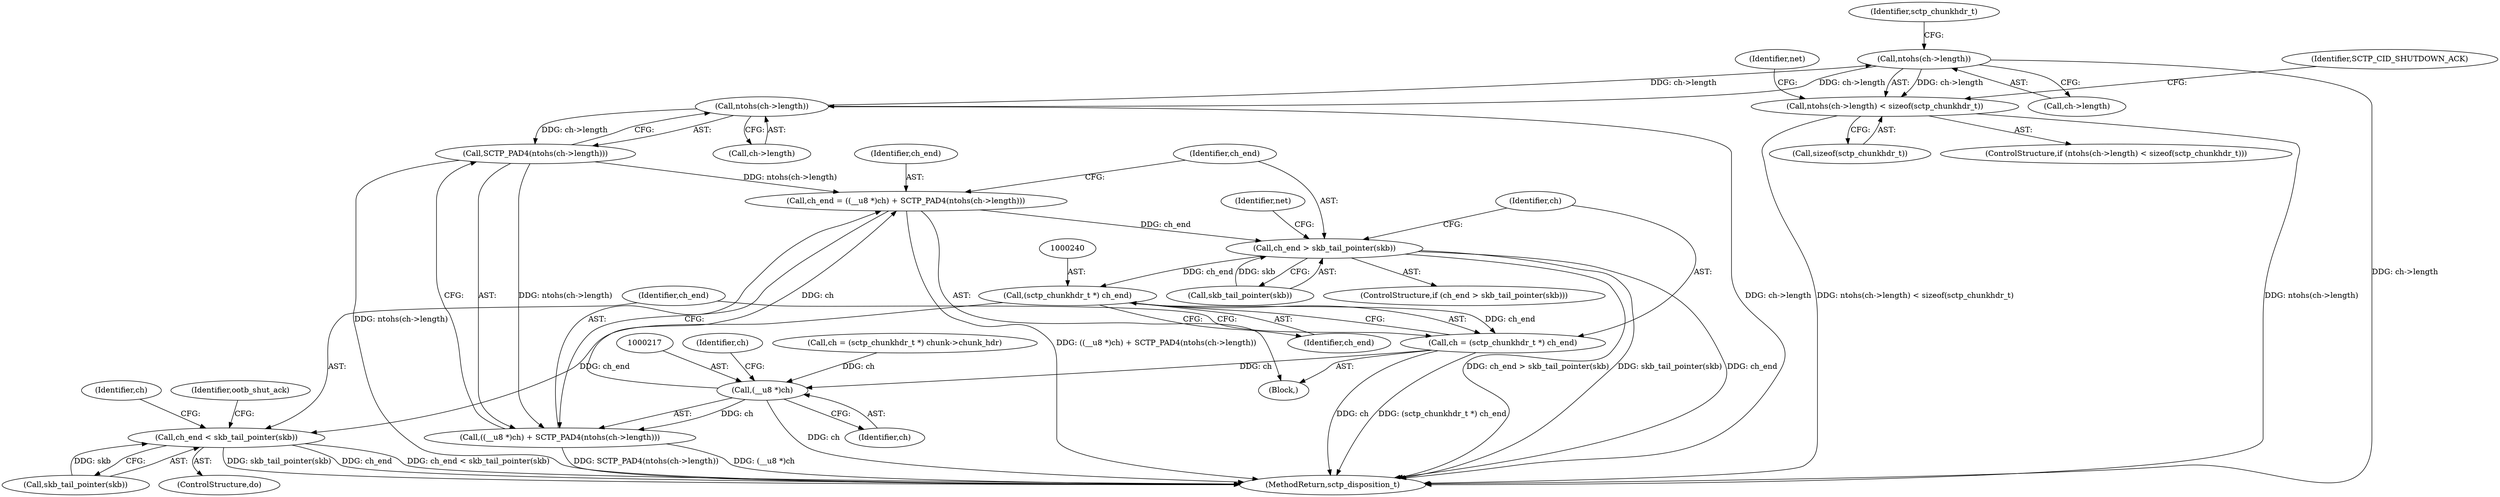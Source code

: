 digraph "1_linux_bf911e985d6bbaa328c20c3e05f4eb03de11fdd6@pointer" {
"1000148" [label="(Call,ntohs(ch->length))"];
"1000220" [label="(Call,ntohs(ch->length))"];
"1000148" [label="(Call,ntohs(ch->length))"];
"1000147" [label="(Call,ntohs(ch->length) < sizeof(sctp_chunkhdr_t))"];
"1000219" [label="(Call,SCTP_PAD4(ntohs(ch->length)))"];
"1000213" [label="(Call,ch_end = ((__u8 *)ch) + SCTP_PAD4(ntohs(ch->length)))"];
"1000225" [label="(Call,ch_end > skb_tail_pointer(skb))"];
"1000239" [label="(Call,(sctp_chunkhdr_t *) ch_end)"];
"1000237" [label="(Call,ch = (sctp_chunkhdr_t *) ch_end)"];
"1000216" [label="(Call,(__u8 *)ch)"];
"1000215" [label="(Call,((__u8 *)ch) + SCTP_PAD4(ntohs(ch->length)))"];
"1000242" [label="(Call,ch_end < skb_tail_pointer(skb))"];
"1000145" [label="(Block,)"];
"1000149" [label="(Call,ch->length)"];
"1000222" [label="(Identifier,ch)"];
"1000219" [label="(Call,SCTP_PAD4(ntohs(ch->length)))"];
"1000239" [label="(Call,(sctp_chunkhdr_t *) ch_end)"];
"1000146" [label="(ControlStructure,if (ntohs(ch->length) < sizeof(sctp_chunkhdr_t)))"];
"1000221" [label="(Call,ch->length)"];
"1000137" [label="(Call,ch = (sctp_chunkhdr_t *) chunk->chunk_hdr)"];
"1000242" [label="(Call,ch_end < skb_tail_pointer(skb))"];
"1000244" [label="(Call,skb_tail_pointer(skb))"];
"1000220" [label="(Call,ntohs(ch->length))"];
"1000148" [label="(Call,ntohs(ch->length))"];
"1000237" [label="(Call,ch = (sctp_chunkhdr_t *) ch_end)"];
"1000218" [label="(Identifier,ch)"];
"1000144" [label="(ControlStructure,do)"];
"1000214" [label="(Identifier,ch_end)"];
"1000153" [label="(Identifier,sctp_chunkhdr_t)"];
"1000150" [label="(Identifier,ch)"];
"1000276" [label="(MethodReturn,sctp_disposition_t)"];
"1000213" [label="(Call,ch_end = ((__u8 *)ch) + SCTP_PAD4(ntohs(ch->length)))"];
"1000241" [label="(Identifier,ch_end)"];
"1000227" [label="(Call,skb_tail_pointer(skb))"];
"1000216" [label="(Call,(__u8 *)ch)"];
"1000243" [label="(Identifier,ch_end)"];
"1000238" [label="(Identifier,ch)"];
"1000224" [label="(ControlStructure,if (ch_end > skb_tail_pointer(skb)))"];
"1000231" [label="(Identifier,net)"];
"1000215" [label="(Call,((__u8 *)ch) + SCTP_PAD4(ntohs(ch->length)))"];
"1000225" [label="(Call,ch_end > skb_tail_pointer(skb))"];
"1000247" [label="(Identifier,ootb_shut_ack)"];
"1000164" [label="(Identifier,SCTP_CID_SHUTDOWN_ACK)"];
"1000152" [label="(Call,sizeof(sctp_chunkhdr_t))"];
"1000156" [label="(Identifier,net)"];
"1000226" [label="(Identifier,ch_end)"];
"1000147" [label="(Call,ntohs(ch->length) < sizeof(sctp_chunkhdr_t))"];
"1000148" -> "1000147"  [label="AST: "];
"1000148" -> "1000149"  [label="CFG: "];
"1000149" -> "1000148"  [label="AST: "];
"1000153" -> "1000148"  [label="CFG: "];
"1000148" -> "1000276"  [label="DDG: ch->length"];
"1000148" -> "1000147"  [label="DDG: ch->length"];
"1000220" -> "1000148"  [label="DDG: ch->length"];
"1000148" -> "1000220"  [label="DDG: ch->length"];
"1000220" -> "1000219"  [label="AST: "];
"1000220" -> "1000221"  [label="CFG: "];
"1000221" -> "1000220"  [label="AST: "];
"1000219" -> "1000220"  [label="CFG: "];
"1000220" -> "1000276"  [label="DDG: ch->length"];
"1000220" -> "1000219"  [label="DDG: ch->length"];
"1000147" -> "1000146"  [label="AST: "];
"1000147" -> "1000152"  [label="CFG: "];
"1000152" -> "1000147"  [label="AST: "];
"1000156" -> "1000147"  [label="CFG: "];
"1000164" -> "1000147"  [label="CFG: "];
"1000147" -> "1000276"  [label="DDG: ntohs(ch->length)"];
"1000147" -> "1000276"  [label="DDG: ntohs(ch->length) < sizeof(sctp_chunkhdr_t)"];
"1000219" -> "1000215"  [label="AST: "];
"1000215" -> "1000219"  [label="CFG: "];
"1000219" -> "1000276"  [label="DDG: ntohs(ch->length)"];
"1000219" -> "1000213"  [label="DDG: ntohs(ch->length)"];
"1000219" -> "1000215"  [label="DDG: ntohs(ch->length)"];
"1000213" -> "1000145"  [label="AST: "];
"1000213" -> "1000215"  [label="CFG: "];
"1000214" -> "1000213"  [label="AST: "];
"1000215" -> "1000213"  [label="AST: "];
"1000226" -> "1000213"  [label="CFG: "];
"1000213" -> "1000276"  [label="DDG: ((__u8 *)ch) + SCTP_PAD4(ntohs(ch->length))"];
"1000216" -> "1000213"  [label="DDG: ch"];
"1000213" -> "1000225"  [label="DDG: ch_end"];
"1000225" -> "1000224"  [label="AST: "];
"1000225" -> "1000227"  [label="CFG: "];
"1000226" -> "1000225"  [label="AST: "];
"1000227" -> "1000225"  [label="AST: "];
"1000231" -> "1000225"  [label="CFG: "];
"1000238" -> "1000225"  [label="CFG: "];
"1000225" -> "1000276"  [label="DDG: ch_end > skb_tail_pointer(skb)"];
"1000225" -> "1000276"  [label="DDG: skb_tail_pointer(skb)"];
"1000225" -> "1000276"  [label="DDG: ch_end"];
"1000227" -> "1000225"  [label="DDG: skb"];
"1000225" -> "1000239"  [label="DDG: ch_end"];
"1000239" -> "1000237"  [label="AST: "];
"1000239" -> "1000241"  [label="CFG: "];
"1000240" -> "1000239"  [label="AST: "];
"1000241" -> "1000239"  [label="AST: "];
"1000237" -> "1000239"  [label="CFG: "];
"1000239" -> "1000237"  [label="DDG: ch_end"];
"1000239" -> "1000242"  [label="DDG: ch_end"];
"1000237" -> "1000145"  [label="AST: "];
"1000238" -> "1000237"  [label="AST: "];
"1000243" -> "1000237"  [label="CFG: "];
"1000237" -> "1000276"  [label="DDG: (sctp_chunkhdr_t *) ch_end"];
"1000237" -> "1000276"  [label="DDG: ch"];
"1000237" -> "1000216"  [label="DDG: ch"];
"1000216" -> "1000215"  [label="AST: "];
"1000216" -> "1000218"  [label="CFG: "];
"1000217" -> "1000216"  [label="AST: "];
"1000218" -> "1000216"  [label="AST: "];
"1000222" -> "1000216"  [label="CFG: "];
"1000216" -> "1000276"  [label="DDG: ch"];
"1000216" -> "1000215"  [label="DDG: ch"];
"1000137" -> "1000216"  [label="DDG: ch"];
"1000215" -> "1000276"  [label="DDG: (__u8 *)ch"];
"1000215" -> "1000276"  [label="DDG: SCTP_PAD4(ntohs(ch->length))"];
"1000242" -> "1000144"  [label="AST: "];
"1000242" -> "1000244"  [label="CFG: "];
"1000243" -> "1000242"  [label="AST: "];
"1000244" -> "1000242"  [label="AST: "];
"1000150" -> "1000242"  [label="CFG: "];
"1000247" -> "1000242"  [label="CFG: "];
"1000242" -> "1000276"  [label="DDG: ch_end < skb_tail_pointer(skb)"];
"1000242" -> "1000276"  [label="DDG: skb_tail_pointer(skb)"];
"1000242" -> "1000276"  [label="DDG: ch_end"];
"1000244" -> "1000242"  [label="DDG: skb"];
}
